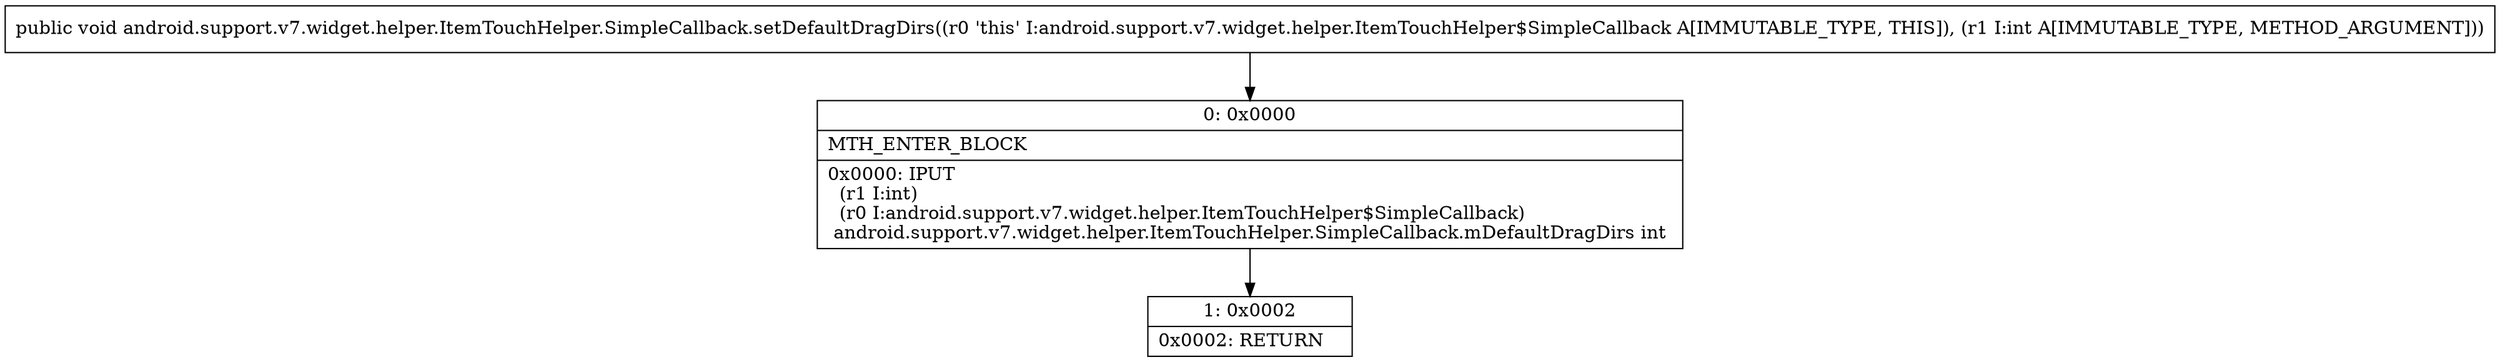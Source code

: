 digraph "CFG forandroid.support.v7.widget.helper.ItemTouchHelper.SimpleCallback.setDefaultDragDirs(I)V" {
Node_0 [shape=record,label="{0\:\ 0x0000|MTH_ENTER_BLOCK\l|0x0000: IPUT  \l  (r1 I:int)\l  (r0 I:android.support.v7.widget.helper.ItemTouchHelper$SimpleCallback)\l android.support.v7.widget.helper.ItemTouchHelper.SimpleCallback.mDefaultDragDirs int \l}"];
Node_1 [shape=record,label="{1\:\ 0x0002|0x0002: RETURN   \l}"];
MethodNode[shape=record,label="{public void android.support.v7.widget.helper.ItemTouchHelper.SimpleCallback.setDefaultDragDirs((r0 'this' I:android.support.v7.widget.helper.ItemTouchHelper$SimpleCallback A[IMMUTABLE_TYPE, THIS]), (r1 I:int A[IMMUTABLE_TYPE, METHOD_ARGUMENT])) }"];
MethodNode -> Node_0;
Node_0 -> Node_1;
}

